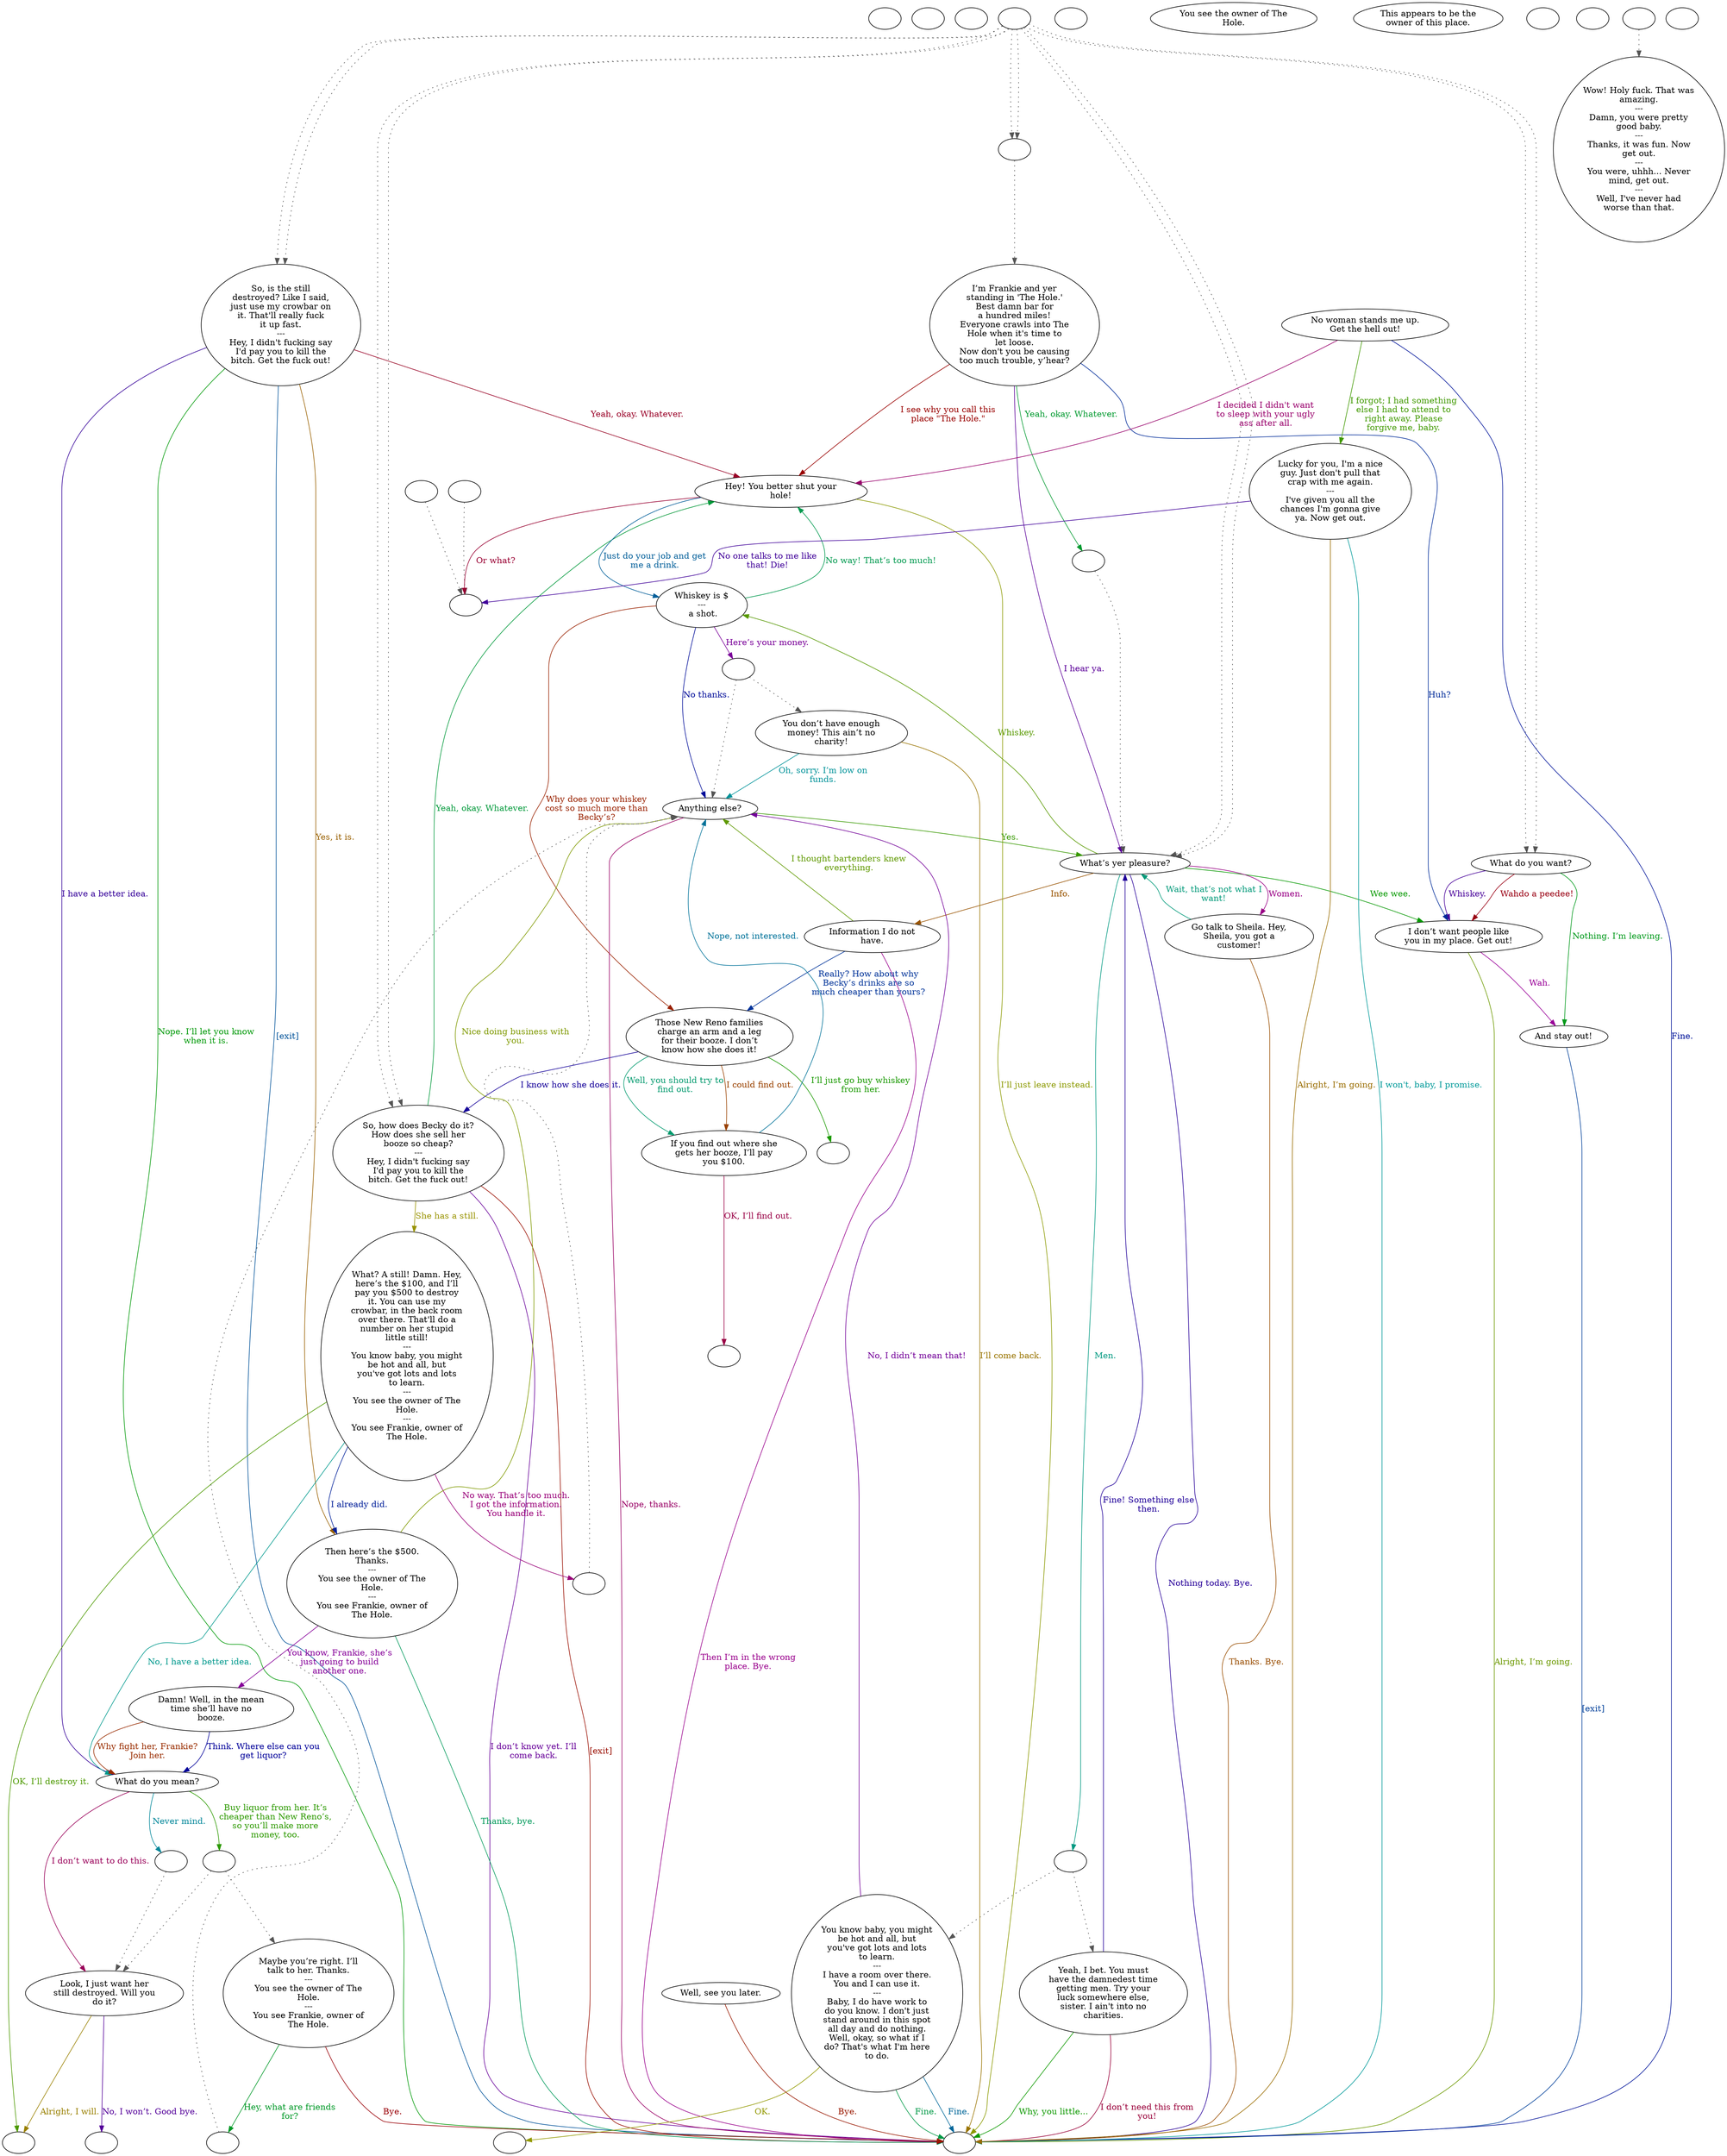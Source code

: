 digraph dcFranki {
  "checkPartyMembersNearDoor" [style=filled       fillcolor="#FFFFFF"       color="#000000"]
  "checkPartyMembersNearDoor" [label=""]
  "start" [style=filled       fillcolor="#FFFFFF"       color="#000000"]
  "start" [label=""]
  "critter_p_proc" [style=filled       fillcolor="#FFFFFF"       color="#000000"]
  "critter_p_proc" [label=""]
  "pickup_p_proc" [style=filled       fillcolor="#FFFFFF"       color="#000000"]
  "pickup_p_proc" -> "Node998" [style=dotted color="#555555"]
  "pickup_p_proc" [label=""]
  "talk_p_proc" [style=filled       fillcolor="#FFFFFF"       color="#000000"]
  "talk_p_proc" -> "Node007" [style=dotted color="#555555"]
  "talk_p_proc" -> "Node007" [style=dotted color="#555555"]
  "talk_p_proc" -> "Node014" [style=dotted color="#555555"]
  "talk_p_proc" -> "Node014" [style=dotted color="#555555"]
  "talk_p_proc" -> "Node012" [style=dotted color="#555555"]
  "talk_p_proc" -> "Node012" [style=dotted color="#555555"]
  "talk_p_proc" -> "Node002" [style=dotted color="#555555"]
  "talk_p_proc" -> "Node002" [style=dotted color="#555555"]
  "talk_p_proc" -> "Node000" [style=dotted color="#555555"]
  "talk_p_proc" -> "Node000" [style=dotted color="#555555"]
  "talk_p_proc" [label=""]
  "destroy_p_proc" [style=filled       fillcolor="#FFFFFF"       color="#000000"]
  "destroy_p_proc" [label=""]
  "look_at_p_proc" [style=filled       fillcolor="#FFFFFF"       color="#000000"]
  "look_at_p_proc" [label="You see the owner of The\nHole."]
  "description_p_proc" [style=filled       fillcolor="#FFFFFF"       color="#000000"]
  "description_p_proc" [label="This appears to be the\nowner of this place."]
  "use_skill_on_p_proc" [style=filled       fillcolor="#FFFFFF"       color="#000000"]
  "use_skill_on_p_proc" [label=""]
  "damage_p_proc" [style=filled       fillcolor="#FFFFFF"       color="#000000"]
  "damage_p_proc" -> "Node998" [style=dotted color="#555555"]
  "damage_p_proc" [label=""]
  "map_enter_p_proc" [style=filled       fillcolor="#FFFFFF"       color="#000000"]
  "map_enter_p_proc" [label=""]
  "timed_event_p_proc" [style=filled       fillcolor="#FFFFFF"       color="#000000"]
  "timed_event_p_proc" -> "Node024" [style=dotted color="#555555"]
  "timed_event_p_proc" [label=""]
  "push_p_proc" [style=filled       fillcolor="#FFFFFF"       color="#000000"]
  "push_p_proc" [label=""]
  "Node000" [style=filled       fillcolor="#FFFFFF"       color="#000000"]
  "Node000" -> "Node001" [style=dotted color="#555555"]
  "Node000" [label=""]
  "Node001" [style=filled       fillcolor="#FFFFFF"       color="#000000"]
  "Node001" [label="I’m Frankie and yer\nstanding in 'The Hole.'\nBest damn bar for\na hundred miles!\nEveryone crawls into The\nHole when it's time to\nlet loose.\nNow don't you be causing\ntoo much trouble, y’hear?"]
  "Node001" -> "Node002" [label="I hear ya." color="#5B0099" fontcolor="#5B0099"]
  "Node001" -> "Node985" [label="Yeah, okay. Whatever." color="#00992E" fontcolor="#00992E"]
  "Node001" -> "Node003" [label="I see why you call this\nplace \"The Hole.\"" color="#990100" fontcolor="#990100"]
  "Node001" -> "Node009" [label="Huh?" color="#002B99" fontcolor="#002B99"]
  "Node002" [style=filled       fillcolor="#FFFFFF"       color="#000000"]
  "Node002" [label="What’s yer pleasure?"]
  "Node002" -> "Node004" [label="Whiskey." color="#589900" fontcolor="#589900"]
  "Node002" -> "Node021" [label="Women." color="#990085" fontcolor="#990085"]
  "Node002" -> "Node986" [label="Men." color="#009981" fontcolor="#009981"]
  "Node002" -> "Node020" [label="Info." color="#995400" fontcolor="#995400"]
  "Node002" -> "Node999" [label="Nothing today. Bye." color="#270099" fontcolor="#270099"]
  "Node002" -> "Node009" [label="Wee wee." color="#059900" fontcolor="#059900"]
  "Node003" [style=filled       fillcolor="#FFFFFF"       color="#000000"]
  "Node003" [label="Hey! You better shut your\nhole!"]
  "Node003" -> "Node998" [label="Or what?" color="#990032" fontcolor="#990032"]
  "Node003" -> "Node004" [label="Just do your job and get\nme a drink." color="#005E99" fontcolor="#005E99"]
  "Node003" -> "Node999" [label="I’ll just leave instead." color="#8B9900" fontcolor="#8B9900"]
  "Node004" [style=filled       fillcolor="#FFFFFF"       color="#000000"]
  "Node004" [label="Whiskey is $\n---\n a shot."]
  "Node004" -> "Node996" [label="Here’s your money." color="#7A0099" fontcolor="#7A0099"]
  "Node004" -> "Node003" [label="No way! That’s too much!" color="#00994E" fontcolor="#00994E"]
  "Node004" -> "Node010" [label="Why does your whiskey\ncost so much more than\nBecky’s?" color="#992100" fontcolor="#992100"]
  "Node004" -> "Node005" [label="No thanks." color="#000C99" fontcolor="#000C99"]
  "Node005" [style=filled       fillcolor="#FFFFFF"       color="#000000"]
  "Node005" [label="Anything else?"]
  "Node005" -> "Node002" [label="Yes." color="#389900" fontcolor="#389900"]
  "Node005" -> "Node999" [label="Nope, thanks." color="#990065" fontcolor="#990065"]
  "Node006" [style=filled       fillcolor="#FFFFFF"       color="#000000"]
  "Node006" [label="You don’t have enough\nmoney! This ain’t no\ncharity!"]
  "Node006" -> "Node005" [label="Oh, sorry. I’m low on\nfunds." color="#009299" fontcolor="#009299"]
  "Node006" -> "Node999" [label="I’ll come back." color="#997400" fontcolor="#997400"]
  "Node007" [style=filled       fillcolor="#FFFFFF"       color="#000000"]
  "Node007" [label="What do you want?"]
  "Node007" -> "Node009" [label="Whiskey." color="#470099" fontcolor="#470099"]
  "Node007" -> "Node008" [label="Nothing. I’m leaving." color="#00991A" fontcolor="#00991A"]
  "Node007" -> "Node009" [label="Wahdo a peedee!" color="#990012" fontcolor="#990012"]
  "Node008" [style=filled       fillcolor="#FFFFFF"       color="#000000"]
  "Node008" [label="And stay out!"]
  "Node008" -> "Node999" [label="[exit]" color="#003F99" fontcolor="#003F99"]
  "Node009" [style=filled       fillcolor="#FFFFFF"       color="#000000"]
  "Node009" [label="I don’t want people like\nyou in my place. Get out!"]
  "Node009" -> "Node999" [label="Alright, I’m going." color="#6C9900" fontcolor="#6C9900"]
  "Node009" -> "Node008" [label="Wah." color="#990098" fontcolor="#990098"]
  "Node010" [style=filled       fillcolor="#FFFFFF"       color="#000000"]
  "Node010" [label="Those New Reno families\ncharge an arm and a leg\nfor their booze. I don’t\nknow how she does it!"]
  "Node010" -> "Node011" [label="Well, you should try to\nfind out." color="#00996D" fontcolor="#00996D"]
  "Node010" -> "Node011" [label="I could find out." color="#994100" fontcolor="#994100"]
  "Node010" -> "Node012" [label="I know how she does it." color="#140099" fontcolor="#140099"]
  "Node010" -> "Node995" [label="I’ll just go buy whiskey\nfrom her." color="#199900" fontcolor="#199900"]
  "Node011" [style=filled       fillcolor="#FFFFFF"       color="#000000"]
  "Node011" [label="If you find out where she\ngets her booze, I’ll pay\nyou $100."]
  "Node011" -> "Node994" [label="OK, I’ll find out." color="#990045" fontcolor="#990045"]
  "Node011" -> "Node005" [label="Nope, not interested." color="#007299" fontcolor="#007299"]
  "Node012" [style=filled       fillcolor="#FFFFFF"       color="#000000"]
  "Node012" [label="So, how does Becky do it?\nHow does she sell her\nbooze so cheap?\n---\nHey, I didn't fucking say\nI'd pay you to kill the\nbitch. Get the fuck out!"]
  "Node012" -> "Node013" [label="She has a still." color="#999300" fontcolor="#999300"]
  "Node012" -> "Node999" [label="I don’t know yet. I’ll\ncome back." color="#670099" fontcolor="#670099"]
  "Node012" -> "Node003" [label="Yeah, okay. Whatever." color="#00993A" fontcolor="#00993A"]
  "Node012" -> "Node999" [label="[exit]" color="#990D00" fontcolor="#990D00"]
  "Node013" [style=filled       fillcolor="#FFFFFF"       color="#000000"]
  "Node013" [label="What? A still! Damn. Hey,\nhere’s the $100, and I’ll\npay you $500 to destroy\nit. You can use my\ncrowbar, in the back room\nover there. That'll do a\nnumber on her stupid\nlittle still!\n---\nYou know baby, you might\nbe hot and all, but\nyou've got lots and lots\nto learn.\n---\nYou see the owner of The\nHole.\n---\nYou see Frankie, owner of\nThe Hole."]
  "Node013" -> "Node015" [label="I already did." color="#001F99" fontcolor="#001F99"]
  "Node013" -> "Node993" [label="OK, I’ll destroy it." color="#4C9900" fontcolor="#4C9900"]
  "Node013" -> "Node992" [label="No way. That’s too much.\nI got the information.\nYou handle it." color="#990079" fontcolor="#990079"]
  "Node013" -> "Node017" [label="No, I have a better idea." color="#00998D" fontcolor="#00998D"]
  "Node014" [style=filled       fillcolor="#FFFFFF"       color="#000000"]
  "Node014" [label="So, is the still\ndestroyed? Like I said,\njust use my crowbar on\nit. That'll really fuck\nit up fast.\n---\nHey, I didn't fucking say\nI'd pay you to kill the\nbitch. Get the fuck out!"]
  "Node014" -> "Node015" [label="Yes, it is." color="#996000" fontcolor="#996000"]
  "Node014" -> "Node017" [label="I have a better idea." color="#340099" fontcolor="#340099"]
  "Node014" -> "Node999" [label="Nope. I’ll let you know\nwhen it is." color="#009907" fontcolor="#009907"]
  "Node014" -> "Node003" [label="Yeah, okay. Whatever." color="#990026" fontcolor="#990026"]
  "Node014" -> "Node999" [label="[exit]" color="#005299" fontcolor="#005299"]
  "Node015" [style=filled       fillcolor="#FFFFFF"       color="#000000"]
  "Node015" [label="Then here’s the $500.\nThanks.\n---\nYou see the owner of The\nHole.\n---\nYou see Frankie, owner of\nThe Hole."]
  "Node015" -> "Node005" [label="Nice doing business with\nyou." color="#7F9900" fontcolor="#7F9900"]
  "Node015" -> "Node016" [label="You know, Frankie, she’s\njust going to build\nanother one." color="#860099" fontcolor="#860099"]
  "Node015" -> "Node999" [label="Thanks, bye." color="#00995A" fontcolor="#00995A"]
  "Node016" [style=filled       fillcolor="#FFFFFF"       color="#000000"]
  "Node016" [label="Damn! Well, in the mean\ntime she’ll have no\nbooze."]
  "Node016" -> "Node017" [label="Why fight her, Frankie?\nJoin her." color="#992D00" fontcolor="#992D00"]
  "Node016" -> "Node017" [label="Think. Where else can you\nget liquor?" color="#000099" fontcolor="#000099"]
  "Node017" [style=filled       fillcolor="#FFFFFF"       color="#000000"]
  "Node017" [label="What do you mean?"]
  "Node017" -> "Node991" [label="Buy liquor from her. It’s\ncheaper than New Reno’s,\nso you’ll make more\nmoney, too." color="#2C9900" fontcolor="#2C9900"]
  "Node017" -> "Node018" [label="I don’t want to do this." color="#990059" fontcolor="#990059"]
  "Node017" -> "Node990" [label="Never mind." color="#008699" fontcolor="#008699"]
  "Node018" [style=filled       fillcolor="#FFFFFF"       color="#000000"]
  "Node018" [label="Look, I just want her\nstill destroyed. Will you\ndo it?"]
  "Node018" -> "Node993" [label="Alright, I will." color="#998000" fontcolor="#998000"]
  "Node018" -> "Node988" [label="No, I won’t. Good bye." color="#530099" fontcolor="#530099"]
  "Node019" [style=filled       fillcolor="#FFFFFF"       color="#000000"]
  "Node019" [label="Maybe you’re right. I’ll\ntalk to her. Thanks.\n---\nYou see the owner of The\nHole.\n---\nYou see Frankie, owner of\nThe Hole."]
  "Node019" -> "Node987" [label="Hey, what are friends\nfor?" color="#009927" fontcolor="#009927"]
  "Node019" -> "Node999" [label="Bye." color="#990006" fontcolor="#990006"]
  "Node020" [style=filled       fillcolor="#FFFFFF"       color="#000000"]
  "Node020" [label="Information I do not\nhave."]
  "Node020" -> "Node010" [label="Really? How about why\nBecky’s drinks are so\nmuch cheaper than yours?" color="#003399" fontcolor="#003399"]
  "Node020" -> "Node005" [label="I thought bartenders knew\neverything." color="#5F9900" fontcolor="#5F9900"]
  "Node020" -> "Node999" [label="Then I’m in the wrong\nplace. Bye." color="#99008C" fontcolor="#99008C"]
  "Node021" [style=filled       fillcolor="#FFFFFF"       color="#000000"]
  "Node021" [label="Go talk to Sheila. Hey,\nSheila, you got a\ncustomer!"]
  "Node021" -> "Node002" [label="Wait, that’s not what I\nwant!" color="#009979" fontcolor="#009979"]
  "Node021" -> "Node999" [label="Thanks. Bye." color="#994D00" fontcolor="#994D00"]
  "Node022" [style=filled       fillcolor="#FFFFFF"       color="#000000"]
  "Node022" [label="Yeah, I bet. You must\nhave the damnedest time\ngetting men. Try your\nluck somewhere else,\nsister. I ain't into no\ncharities."]
  "Node022" -> "Node002" [label="Fine! Something else\nthen." color="#200099" fontcolor="#200099"]
  "Node022" -> "Node999" [label="Why, you little..." color="#0D9900" fontcolor="#0D9900"]
  "Node022" -> "Node999" [label="I don’t need this from\nyou!" color="#990039" fontcolor="#990039"]
  "Node023" [style=filled       fillcolor="#FFFFFF"       color="#000000"]
  "Node023" [label="You know baby, you might\nbe hot and all, but\nyou've got lots and lots\nto learn.\n---\nI have a room over there.\nYou and I can use it.\n---\nBaby, I do have work to\ndo you know. I don't just\nstand around in this spot\nall day and do nothing.\nWell, okay, so what if I\ndo? That's what I'm here\nto do."]
  "Node023" -> "Node999" [label="Fine." color="#006699" fontcolor="#006699"]
  "Node023" -> "Node984" [label="OK." color="#939900" fontcolor="#939900"]
  "Node023" -> "Node005" [label="No, I didn’t mean that!" color="#730099" fontcolor="#730099"]
  "Node023" -> "Node999" [label="Fine." color="#009946" fontcolor="#009946"]
  "Node024" [style=filled       fillcolor="#FFFFFF"       color="#000000"]
  "Node024" [label="Wow! Holy fuck. That was\namazing.\n---\nDamn, you were pretty\ngood baby.\n---\nThanks, it was fun. Now\nget out.\n---\nYou were, uhhh... Never\nmind, get out.\n---\nWell, I've never had\nworse than that."]
  "Node025" [style=filled       fillcolor="#FFFFFF"       color="#000000"]
  "Node025" [label="Well, see you later."]
  "Node025" -> "Node999" [label="Bye." color="#991900" fontcolor="#991900"]
  "Node026" [style=filled       fillcolor="#FFFFFF"       color="#000000"]
  "Node026" [label="No woman stands me up.\nGet the hell out!"]
  "Node026" -> "Node999" [label="Fine." color="#001399" fontcolor="#001399"]
  "Node026" -> "Node027" [label="I forgot; I had something\nelse I had to attend to\nright away. Please\nforgive me, baby." color="#409900" fontcolor="#409900"]
  "Node026" -> "Node003" [label="I decided I didn't want\nto sleep with your ugly\nass after all." color="#99006C" fontcolor="#99006C"]
  "Node027" [style=filled       fillcolor="#FFFFFF"       color="#000000"]
  "Node027" [label="Lucky for you, I'm a nice\nguy. Just don't pull that\ncrap with me again.\n---\nI've given you all the\nchances I'm gonna give\nya. Now get out."]
  "Node027" -> "Node999" [label="I won't, baby, I promise." color="#009999" fontcolor="#009999"]
  "Node027" -> "Node999" [label="Alright, I’m going." color="#996C00" fontcolor="#996C00"]
  "Node027" -> "Node998" [label="No one talks to me like\nthat! Die!" color="#400099" fontcolor="#400099"]
  "Node998" [style=filled       fillcolor="#FFFFFF"       color="#000000"]
  "Node998" [label=""]
  "Node996" [style=filled       fillcolor="#FFFFFF"       color="#000000"]
  "Node996" -> "Node005" [style=dotted color="#555555"]
  "Node996" -> "Node006" [style=dotted color="#555555"]
  "Node996" [label=""]
  "Node995" [style=filled       fillcolor="#FFFFFF"       color="#000000"]
  "Node995" [label=""]
  "Node994" [style=filled       fillcolor="#FFFFFF"       color="#000000"]
  "Node994" [label=""]
  "Node993" [style=filled       fillcolor="#FFFFFF"       color="#000000"]
  "Node993" [label=""]
  "Node992" [style=filled       fillcolor="#FFFFFF"       color="#000000"]
  "Node992" -> "Node005" [style=dotted color="#555555"]
  "Node992" [label=""]
  "Node991" [style=filled       fillcolor="#FFFFFF"       color="#000000"]
  "Node991" -> "Node019" [style=dotted color="#555555"]
  "Node991" -> "Node018" [style=dotted color="#555555"]
  "Node991" [label=""]
  "Node990" [style=filled       fillcolor="#FFFFFF"       color="#000000"]
  "Node990" -> "Node018" [style=dotted color="#555555"]
  "Node990" [label=""]
  "Node988" [style=filled       fillcolor="#FFFFFF"       color="#000000"]
  "Node988" [label=""]
  "Node987" [style=filled       fillcolor="#FFFFFF"       color="#000000"]
  "Node987" -> "Node005" [style=dotted color="#555555"]
  "Node987" [label=""]
  "Node986" [style=filled       fillcolor="#FFFFFF"       color="#000000"]
  "Node986" -> "Node023" [style=dotted color="#555555"]
  "Node986" -> "Node022" [style=dotted color="#555555"]
  "Node986" [label=""]
  "Node985" [style=filled       fillcolor="#FFFFFF"       color="#000000"]
  "Node985" -> "Node002" [style=dotted color="#555555"]
  "Node985" [label=""]
  "Node984" [style=filled       fillcolor="#FFFFFF"       color="#000000"]
  "Node984" [label=""]
  "Node999" [style=filled       fillcolor="#FFFFFF"       color="#000000"]
  "Node999" [label=""]
}